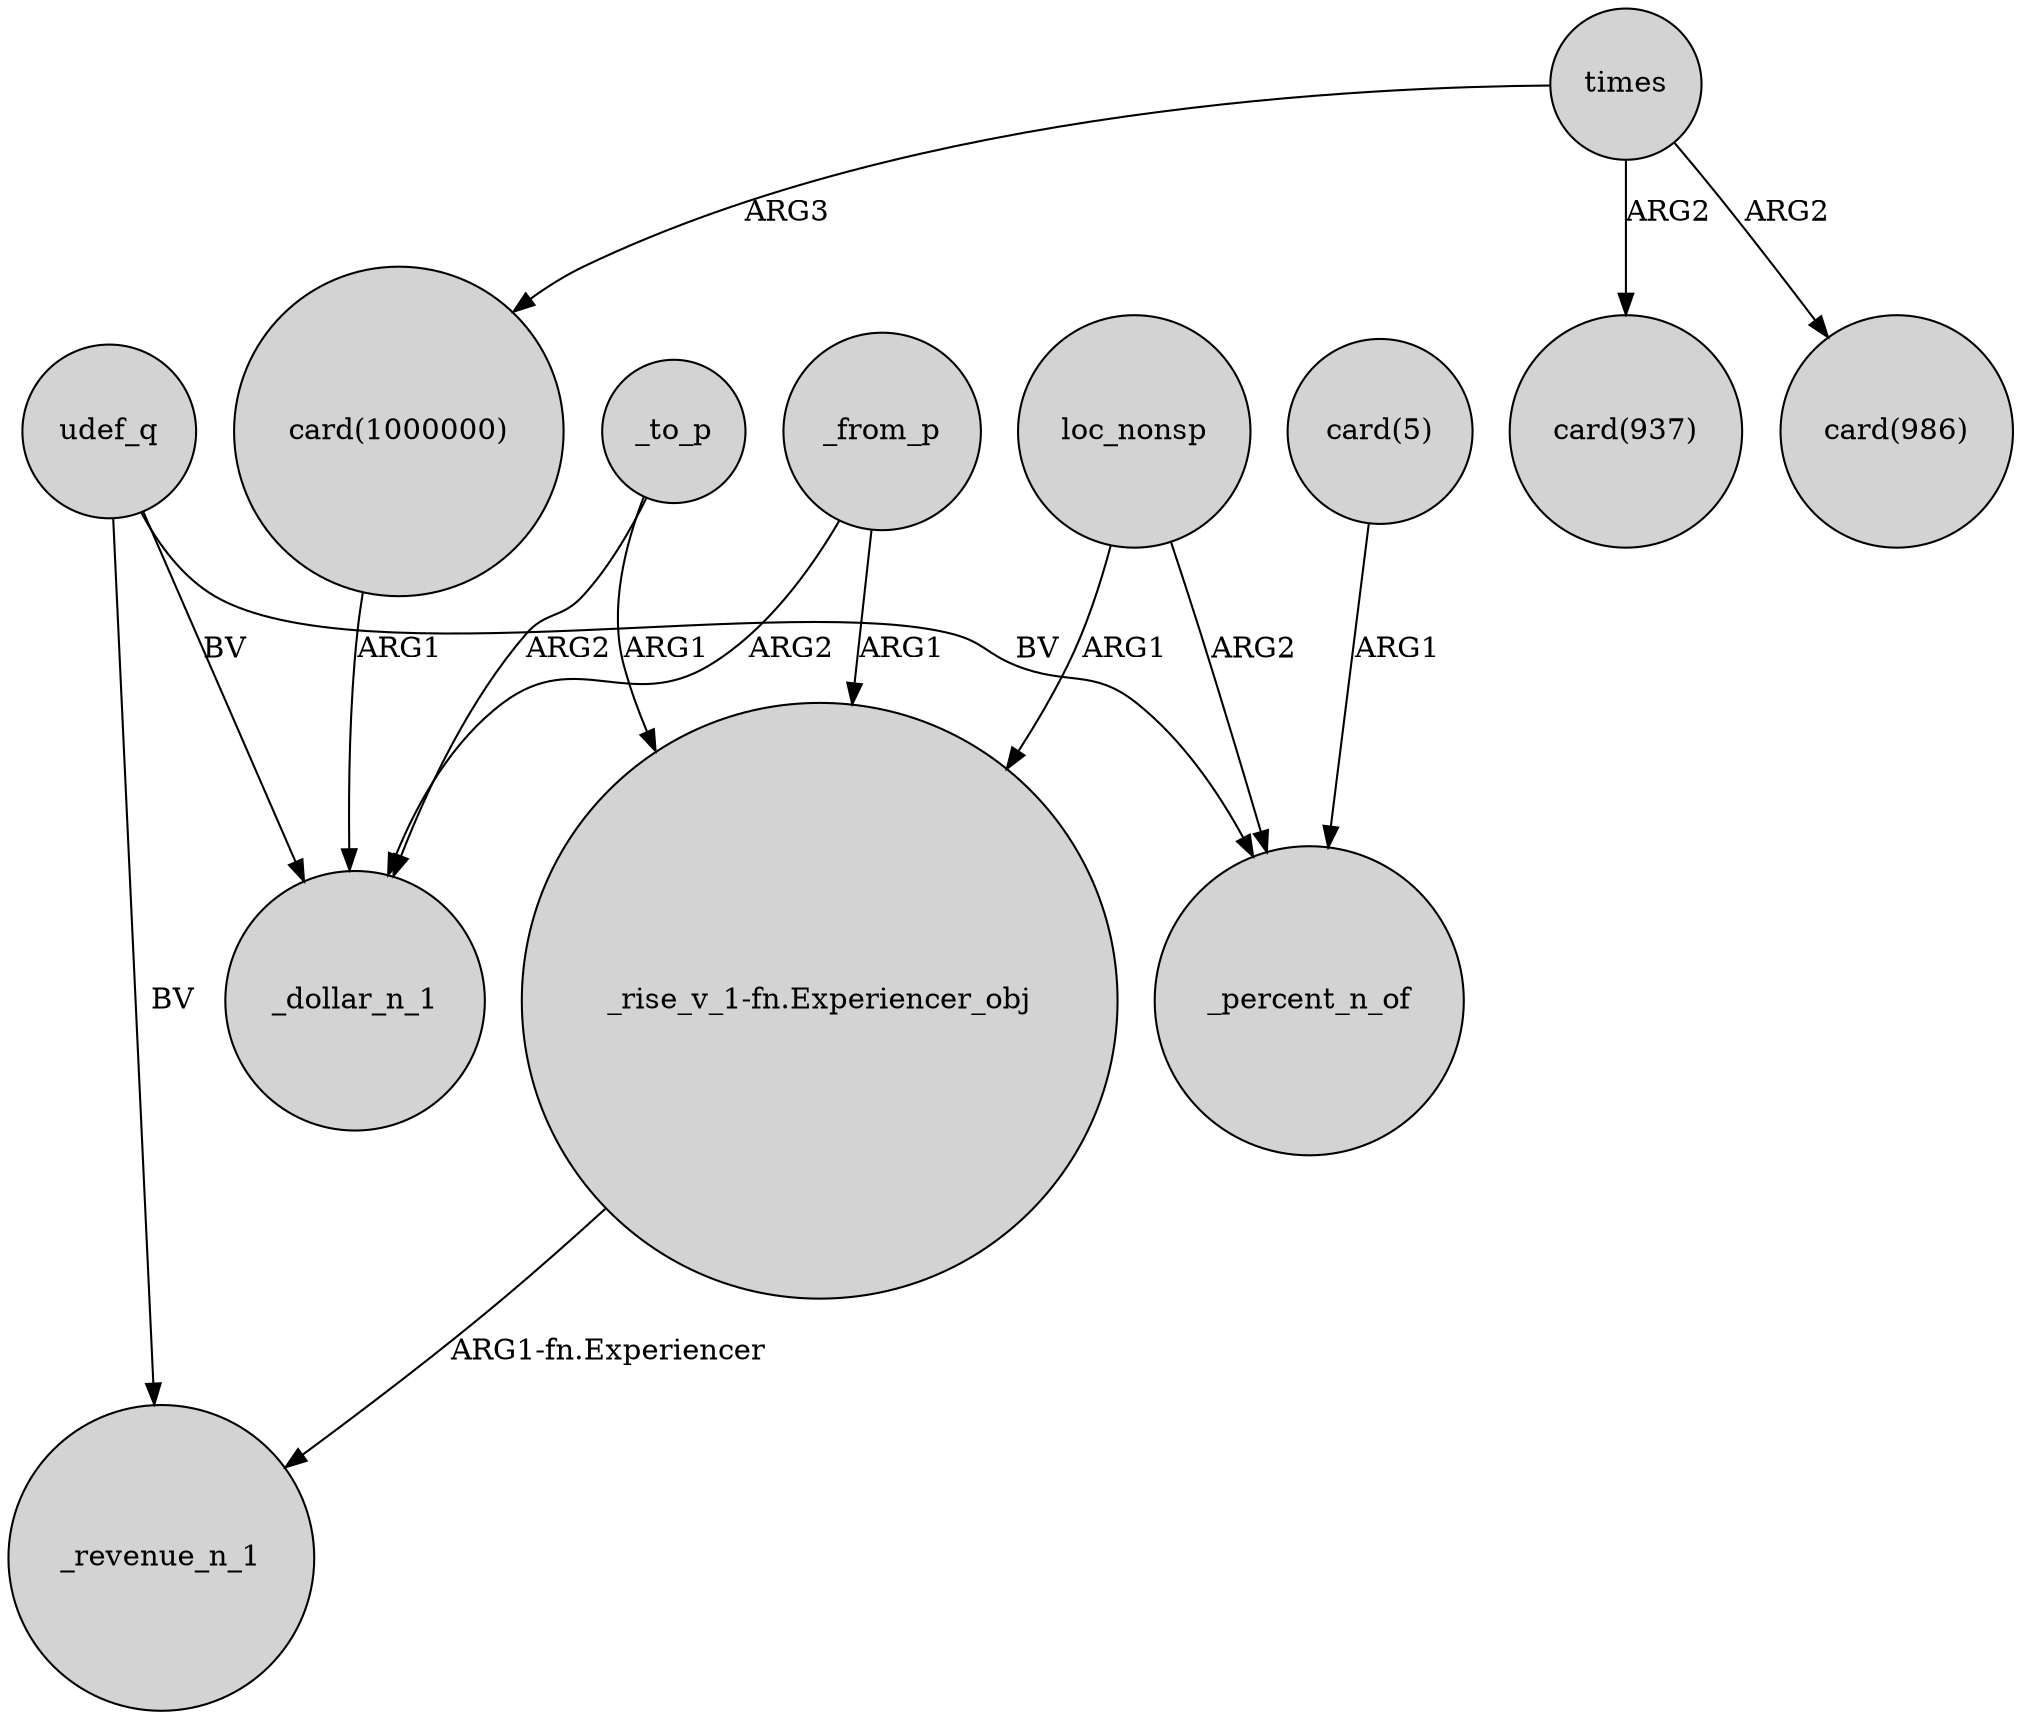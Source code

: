 digraph {
	node [shape=circle style=filled]
	times -> "card(1000000)" [label=ARG3]
	udef_q -> _percent_n_of [label=BV]
	"_rise_v_1-fn.Experiencer_obj" -> _revenue_n_1 [label="ARG1-fn.Experiencer"]
	_to_p -> _dollar_n_1 [label=ARG2]
	_to_p -> "_rise_v_1-fn.Experiencer_obj" [label=ARG1]
	times -> "card(937)" [label=ARG2]
	loc_nonsp -> "_rise_v_1-fn.Experiencer_obj" [label=ARG1]
	"card(5)" -> _percent_n_of [label=ARG1]
	udef_q -> _dollar_n_1 [label=BV]
	"card(1000000)" -> _dollar_n_1 [label=ARG1]
	udef_q -> _revenue_n_1 [label=BV]
	_from_p -> _dollar_n_1 [label=ARG2]
	times -> "card(986)" [label=ARG2]
	_from_p -> "_rise_v_1-fn.Experiencer_obj" [label=ARG1]
	loc_nonsp -> _percent_n_of [label=ARG2]
}
